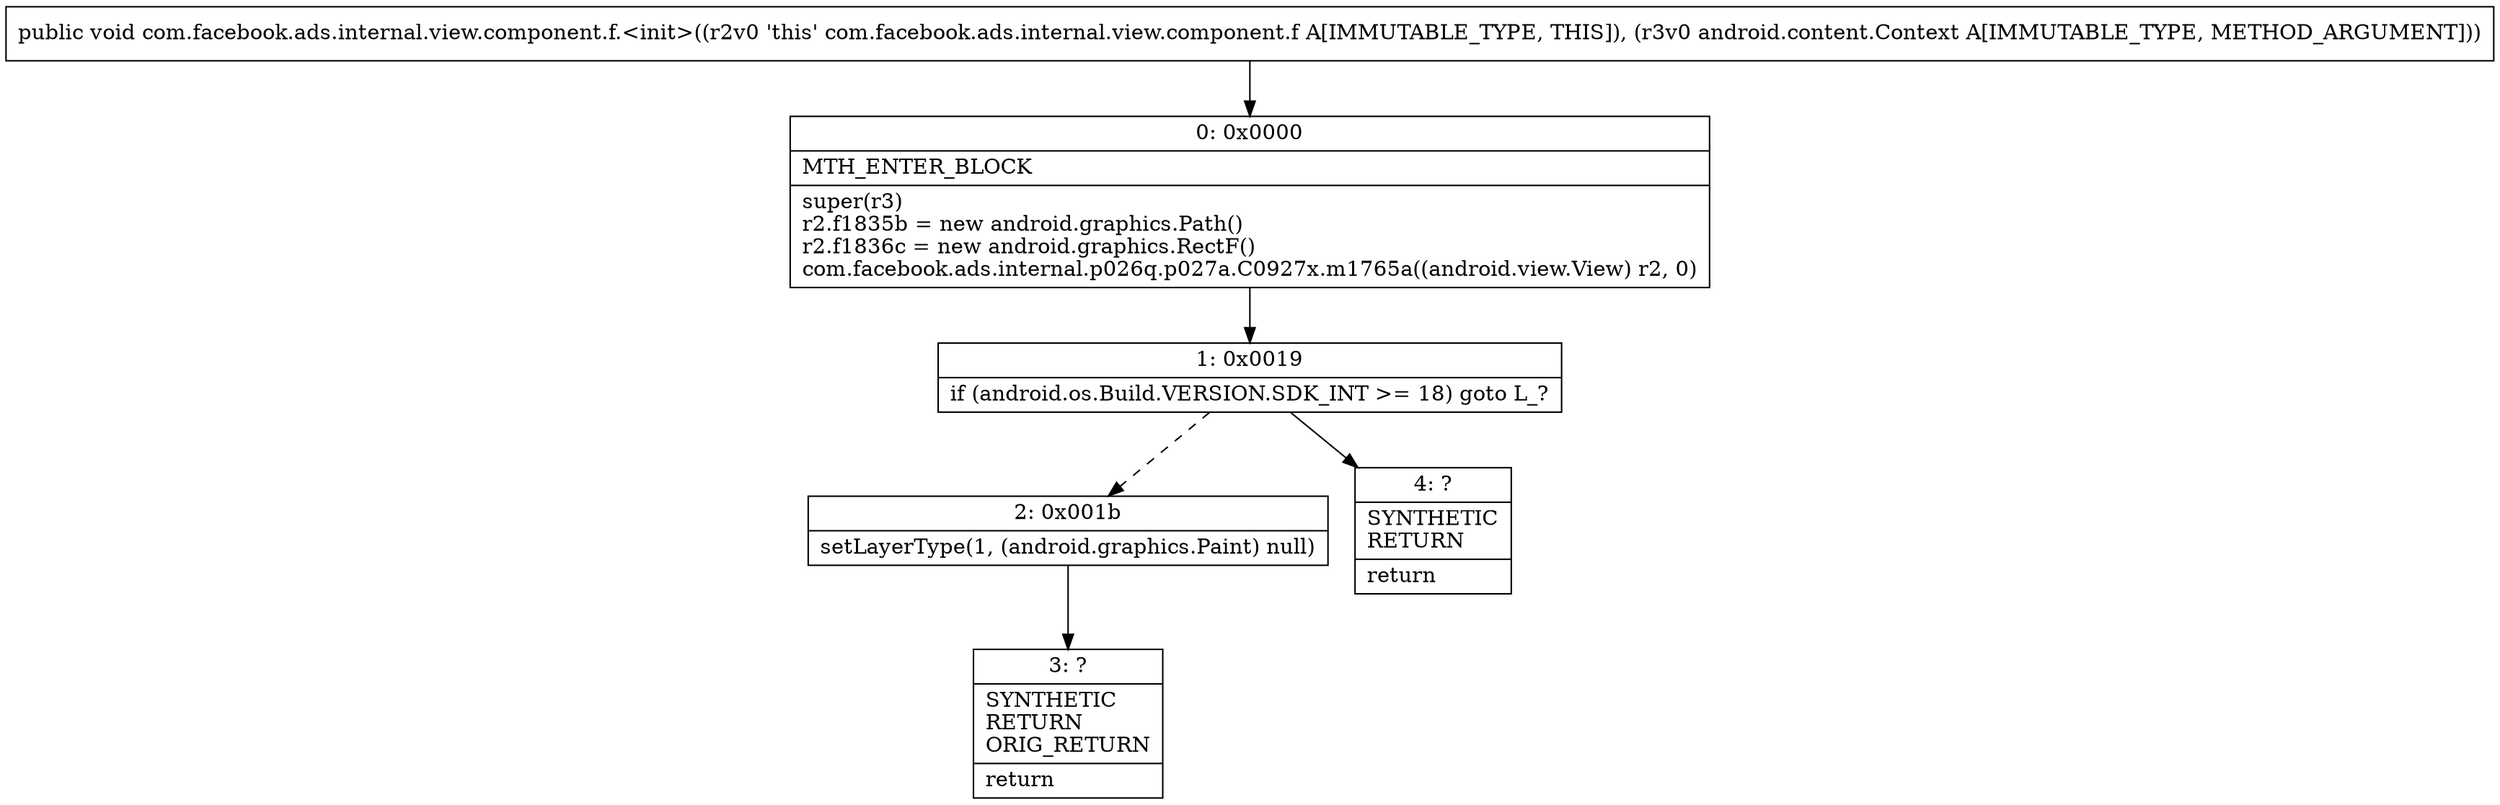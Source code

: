 digraph "CFG forcom.facebook.ads.internal.view.component.f.\<init\>(Landroid\/content\/Context;)V" {
Node_0 [shape=record,label="{0\:\ 0x0000|MTH_ENTER_BLOCK\l|super(r3)\lr2.f1835b = new android.graphics.Path()\lr2.f1836c = new android.graphics.RectF()\lcom.facebook.ads.internal.p026q.p027a.C0927x.m1765a((android.view.View) r2, 0)\l}"];
Node_1 [shape=record,label="{1\:\ 0x0019|if (android.os.Build.VERSION.SDK_INT \>= 18) goto L_?\l}"];
Node_2 [shape=record,label="{2\:\ 0x001b|setLayerType(1, (android.graphics.Paint) null)\l}"];
Node_3 [shape=record,label="{3\:\ ?|SYNTHETIC\lRETURN\lORIG_RETURN\l|return\l}"];
Node_4 [shape=record,label="{4\:\ ?|SYNTHETIC\lRETURN\l|return\l}"];
MethodNode[shape=record,label="{public void com.facebook.ads.internal.view.component.f.\<init\>((r2v0 'this' com.facebook.ads.internal.view.component.f A[IMMUTABLE_TYPE, THIS]), (r3v0 android.content.Context A[IMMUTABLE_TYPE, METHOD_ARGUMENT])) }"];
MethodNode -> Node_0;
Node_0 -> Node_1;
Node_1 -> Node_2[style=dashed];
Node_1 -> Node_4;
Node_2 -> Node_3;
}

